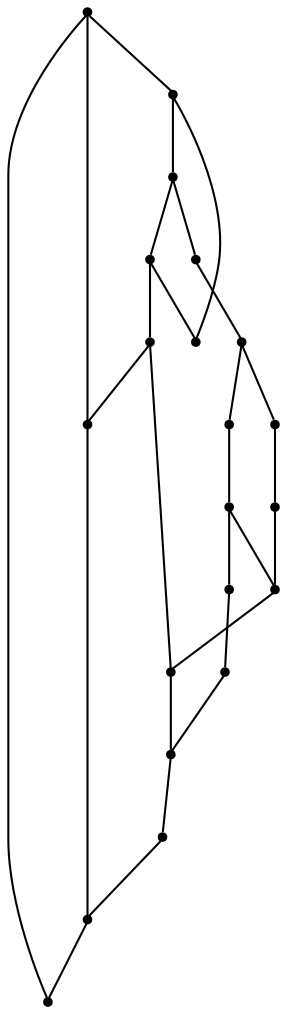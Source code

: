 graph {
  node [shape=point,comment="{\"directed\":false,\"doi\":\"10.1007/978-3-540-24595-7_36\",\"figure\":\"1 (3)\"}"]

  v0 [pos="1002.9573832667152,425.46130286322705"]
  v1 [pos="942.1961051053779,357.9612520005969"]
  v2 [pos="1002.9573832667152,371.46133846706823"]
  v3 [pos="1002.9573832667152,317.46131049262164"]
  v4 [pos="969.2011105559593,506.46131303575316"]
  v5 [pos="888.1860465116279,546.9613181220161"]
  v6 [pos="888.1860465116279,398.4613206651477"]
  v7 [pos="942.1961051053779,297.2113079494901"]
  v8 [pos="888.1860465116279,276.9612418280708"]
  v9 [pos="928.693570585029,479.461267259386"]
  v10 [pos="888.1860465116279,452.4613486395943"]
  v11 [pos="807.1709824672965,506.46131303575316"]
  v12 [pos="739.6584211482558,472.71128760443804"]
  v13 [pos="888.1860465116279,357.9612520005969"]
  v14 [pos="836.6764625726744,373.2738282945422"]
  v15 [pos="840.9272551780523,297.2113079494901"]
  v16 [pos="786.9172124818315,317.46131049262164"]
  v17 [pos="739.6584211482558,337.7113130357531"]
  v18 [pos="739.6584211482558,405.2113003200956"]
  v19 [pos="807.1709824672964,405.2113003200956"]
  v20 [pos="773.4147097565407,438.9612621731229"]

  v0 -- v1 [id="-1",pos="1002.9573832667152,425.46130286322705 942.1961051053779,357.9612520005969 942.1961051053779,357.9612520005969 942.1961051053779,357.9612520005969"]
  v17 -- v14 [id="-2",pos="739.6584211482558,337.7113130357531 836.6764625726744,373.2738282945422 836.6764625726744,373.2738282945422 836.6764625726744,373.2738282945422"]
  v12 -- v20 [id="-3",pos="739.6584211482558,472.71128760443804 773.4147097565407,438.9612621731229 773.4147097565407,438.9612621731229 773.4147097565407,438.9612621731229"]
  v20 -- v19 [id="-4",pos="773.4147097565407,438.9612621731229 807.1709824672964,405.2113003200956 807.1709824672964,405.2113003200956 807.1709824672964,405.2113003200956"]
  v19 -- v14 [id="-5",pos="807.1709824672964,405.2113003200956 836.6764625726744,373.2738282945422 836.6764625726744,373.2738282945422 836.6764625726744,373.2738282945422"]
  v12 -- v18 [id="-6",pos="739.6584211482558,472.71128760443804 739.6584211482558,405.2113003200956 739.6584211482558,405.2113003200956 739.6584211482558,405.2113003200956"]
  v18 -- v17 [id="-7",pos="739.6584211482558,405.2113003200956 739.6584211482558,337.7113130357531 739.6584211482558,337.7113130357531 739.6584211482558,337.7113130357531"]
  v17 -- v16 [id="-8",pos="739.6584211482558,337.7113130357531 786.9172124818315,317.46131049262164 786.9172124818315,317.46131049262164 786.9172124818315,317.46131049262164"]
  v16 -- v15 [id="-9",pos="786.9172124818315,317.46131049262164 840.9272551780523,297.2113079494901 840.9272551780523,297.2113079494901 840.9272551780523,297.2113079494901"]
  v15 -- v8 [id="-10",pos="840.9272551780523,297.2113079494901 888.1860465116279,276.9612418280708 888.1860465116279,276.9612418280708 888.1860465116279,276.9612418280708"]
  v14 -- v13 [id="-11",pos="836.6764625726744,373.2738282945422 888.1860465116279,357.9612520005969 888.1860465116279,357.9612520005969 888.1860465116279,357.9612520005969"]
  v5 -- v10 [id="-12",pos="888.1860465116279,546.9613181220161 888.1860465116279,452.4613486395943 888.1860465116279,452.4613486395943 888.1860465116279,452.4613486395943"]
  v10 -- v6 [id="-13",pos="888.1860465116279,452.4613486395943 888.1860465116279,398.4613206651477 888.1860465116279,398.4613206651477 888.1860465116279,398.4613206651477"]
  v6 -- v13 [id="-14",pos="888.1860465116279,398.4613206651477 888.1860465116279,357.9612520005969 888.1860465116279,357.9612520005969 888.1860465116279,357.9612520005969"]
  v13 -- v8 [id="-15",pos="888.1860465116279,357.9612520005969 888.1860465116279,276.9612418280708 888.1860465116279,276.9612418280708 888.1860465116279,276.9612418280708"]
  v5 -- v11 [id="-16",pos="888.1860465116279,546.9613181220161 807.1709824672965,506.46131303575316 807.1709824672965,506.46131303575316 807.1709824672965,506.46131303575316"]
  v11 -- v12 [id="-17",pos="807.1709824672965,506.46131303575316 739.6584211482558,472.71128760443804 739.6584211482558,472.71128760443804 739.6584211482558,472.71128760443804"]
  v10 -- v9 [id="-18",pos="888.1860465116279,452.4613486395943 928.693570585029,479.461267259386 928.693570585029,479.461267259386 928.693570585029,479.461267259386"]
  v9 -- v4 [id="-19",pos="928.693570585029,479.461267259386 969.2011105559593,506.46131303575316 969.2011105559593,506.46131303575316 969.2011105559593,506.46131303575316"]
  v8 -- v7 [id="-20",pos="888.1860465116279,276.9612418280708 942.1961051053779,297.2113079494901 942.1961051053779,297.2113079494901 942.1961051053779,297.2113079494901"]
  v7 -- v3 [id="-21",pos="942.1961051053779,297.2113079494901 1002.9573832667152,317.46131049262164 1002.9573832667152,317.46131049262164 1002.9573832667152,317.46131049262164"]
  v6 -- v1 [id="-22",pos="888.1860465116279,398.4613206651477 942.1961051053779,357.9612520005969 942.1961051053779,357.9612520005969 942.1961051053779,357.9612520005969"]
  v1 -- v3 [id="-23",pos="942.1961051053779,357.9612520005969 1002.9573832667152,317.46131049262164 1002.9573832667152,317.46131049262164 1002.9573832667152,317.46131049262164"]
  v4 -- v5 [id="-24",pos="969.2011105559593,506.46131303575316 888.1860465116279,546.9613181220161 888.1860465116279,546.9613181220161 888.1860465116279,546.9613181220161"]
  v0 -- v4 [id="-25",pos="1002.9573832667152,425.46130286322705 969.2011105559593,506.46131303575316 969.2011105559593,506.46131303575316 969.2011105559593,506.46131303575316"]
  v3 -- v2 [id="-26",pos="1002.9573832667152,317.46131049262164 1002.9573832667152,371.46133846706823 1002.9573832667152,371.46133846706823 1002.9573832667152,371.46133846706823"]
  v2 -- v0 [id="-27",pos="1002.9573832667152,371.46133846706823 1002.9573832667152,425.46130286322705 1002.9573832667152,425.46130286322705 1002.9573832667152,425.46130286322705"]
}